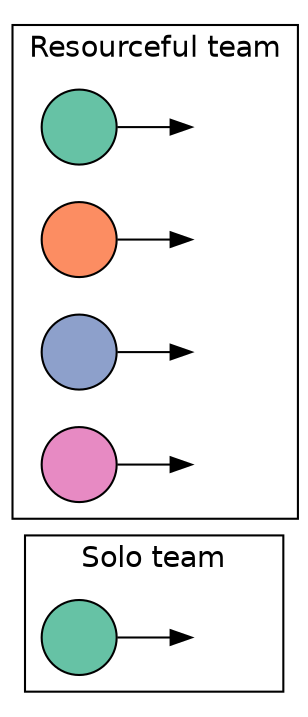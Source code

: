 digraph {
  fontname=helvetica;
  node[fontname=helvetica; label=""; style=filled; width=0.5];
  edge[len=2.0];
  rankdir=LR;

  // Determine subgraph order

  // Colors are people
  s, a[fillcolor="#66C2A5"];
  b[fillcolor="#FC8D62"];
  c[fillcolor="#8DA0CB"];
  d[fillcolor="#E78AC3"];

  // Invisible last nodes
  sinv, ainv, binv, cinv, dinv[style=invis];

  subgraph cluster0 {
    label="Solo team";
    s -> sinv[len=5.0];
  }

  subgraph cluster1 {
    label="Resourceful team";
    a -> ainv;
    b -> binv;
    c -> cinv;
    d -> dinv;
  }

}
